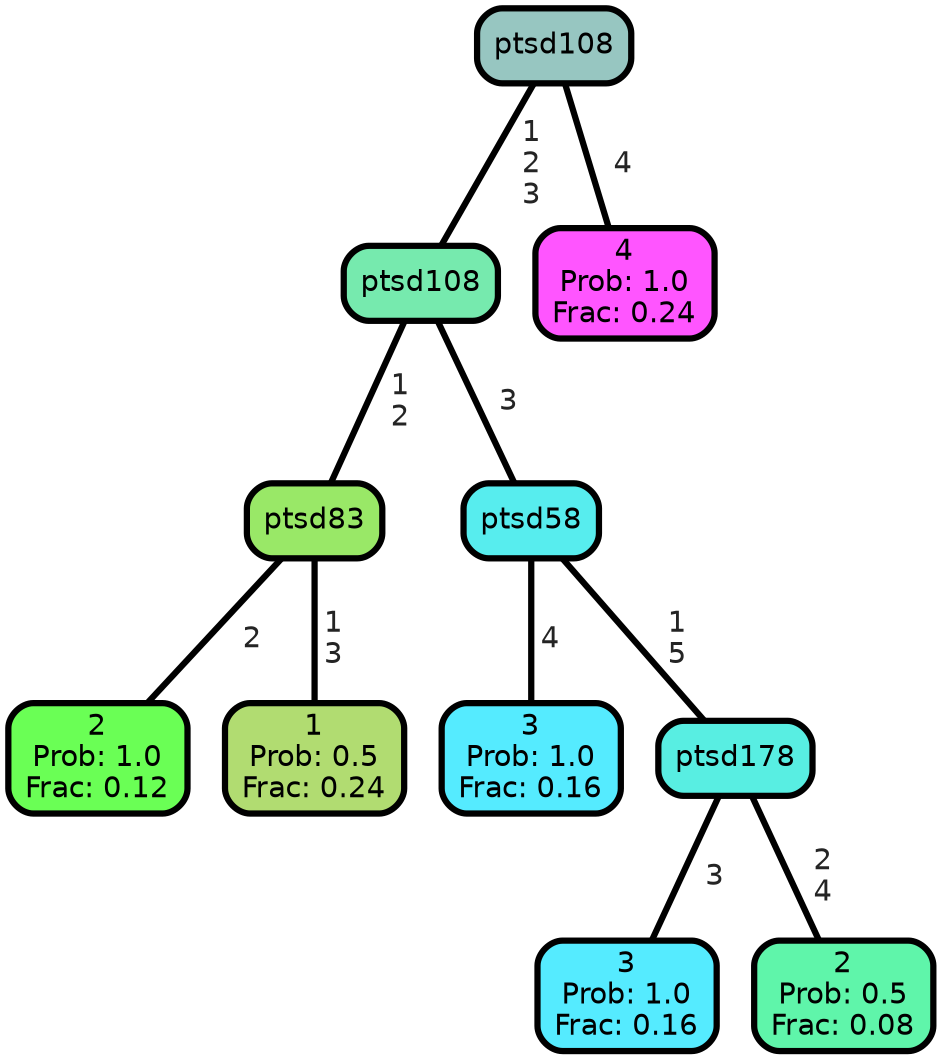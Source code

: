 graph Tree {
node [shape=box, style="filled, rounded",color="black",penwidth="3",fontcolor="black",                 fontname=helvetica] ;
graph [ranksep="0 equally", splines=straight,                 bgcolor=transparent, dpi=200] ;
edge [fontname=helvetica, fontweight=bold,fontcolor=grey14,color=black] ;
0 [label="2
Prob: 1.0
Frac: 0.12", fillcolor="#6aff55"] ;
1 [label="ptsd83", fillcolor="#99e867"] ;
2 [label="1
Prob: 0.5
Frac: 0.24", fillcolor="#b1dc71"] ;
3 [label="ptsd108", fillcolor="#76eaae"] ;
4 [label="3
Prob: 1.0
Frac: 0.16", fillcolor="#55ebff"] ;
5 [label="ptsd58", fillcolor="#57edee"] ;
6 [label="3
Prob: 1.0
Frac: 0.16", fillcolor="#55ebff"] ;
7 [label="ptsd178", fillcolor="#58eee2"] ;
8 [label="2
Prob: 0.5
Frac: 0.08", fillcolor="#5ff5aa"] ;
9 [label="ptsd108", fillcolor="#97c6c1"] ;
10 [label="4
Prob: 1.0
Frac: 0.24", fillcolor="#ff55ff"] ;
1 -- 0 [label=" 2",penwidth=3] ;
1 -- 2 [label=" 1\n 3",penwidth=3] ;
3 -- 1 [label=" 1\n 2",penwidth=3] ;
3 -- 5 [label=" 3",penwidth=3] ;
5 -- 4 [label=" 4",penwidth=3] ;
5 -- 7 [label=" 1\n 5",penwidth=3] ;
7 -- 6 [label=" 3",penwidth=3] ;
7 -- 8 [label=" 2\n 4",penwidth=3] ;
9 -- 3 [label=" 1\n 2\n 3",penwidth=3] ;
9 -- 10 [label=" 4",penwidth=3] ;
{rank = same;}}